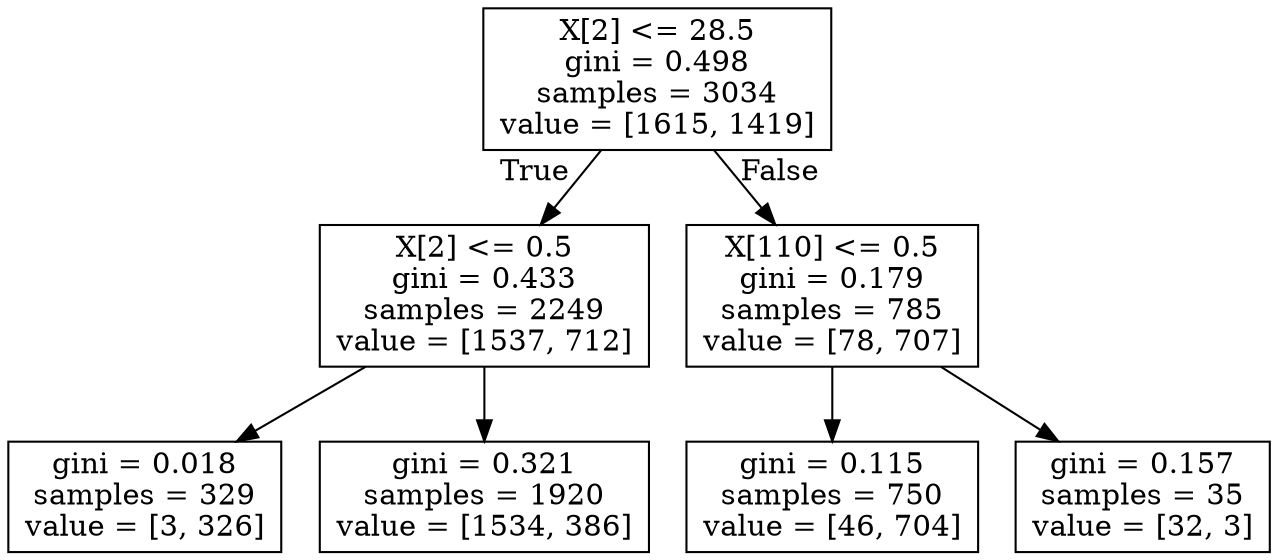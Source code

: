 digraph Tree {
node [shape=box] ;
0 [label="X[2] <= 28.5\ngini = 0.498\nsamples = 3034\nvalue = [1615, 1419]"] ;
1 [label="X[2] <= 0.5\ngini = 0.433\nsamples = 2249\nvalue = [1537, 712]"] ;
0 -> 1 [labeldistance=2.5, labelangle=45, headlabel="True"] ;
2 [label="gini = 0.018\nsamples = 329\nvalue = [3, 326]"] ;
1 -> 2 ;
3 [label="gini = 0.321\nsamples = 1920\nvalue = [1534, 386]"] ;
1 -> 3 ;
4 [label="X[110] <= 0.5\ngini = 0.179\nsamples = 785\nvalue = [78, 707]"] ;
0 -> 4 [labeldistance=2.5, labelangle=-45, headlabel="False"] ;
5 [label="gini = 0.115\nsamples = 750\nvalue = [46, 704]"] ;
4 -> 5 ;
6 [label="gini = 0.157\nsamples = 35\nvalue = [32, 3]"] ;
4 -> 6 ;
}